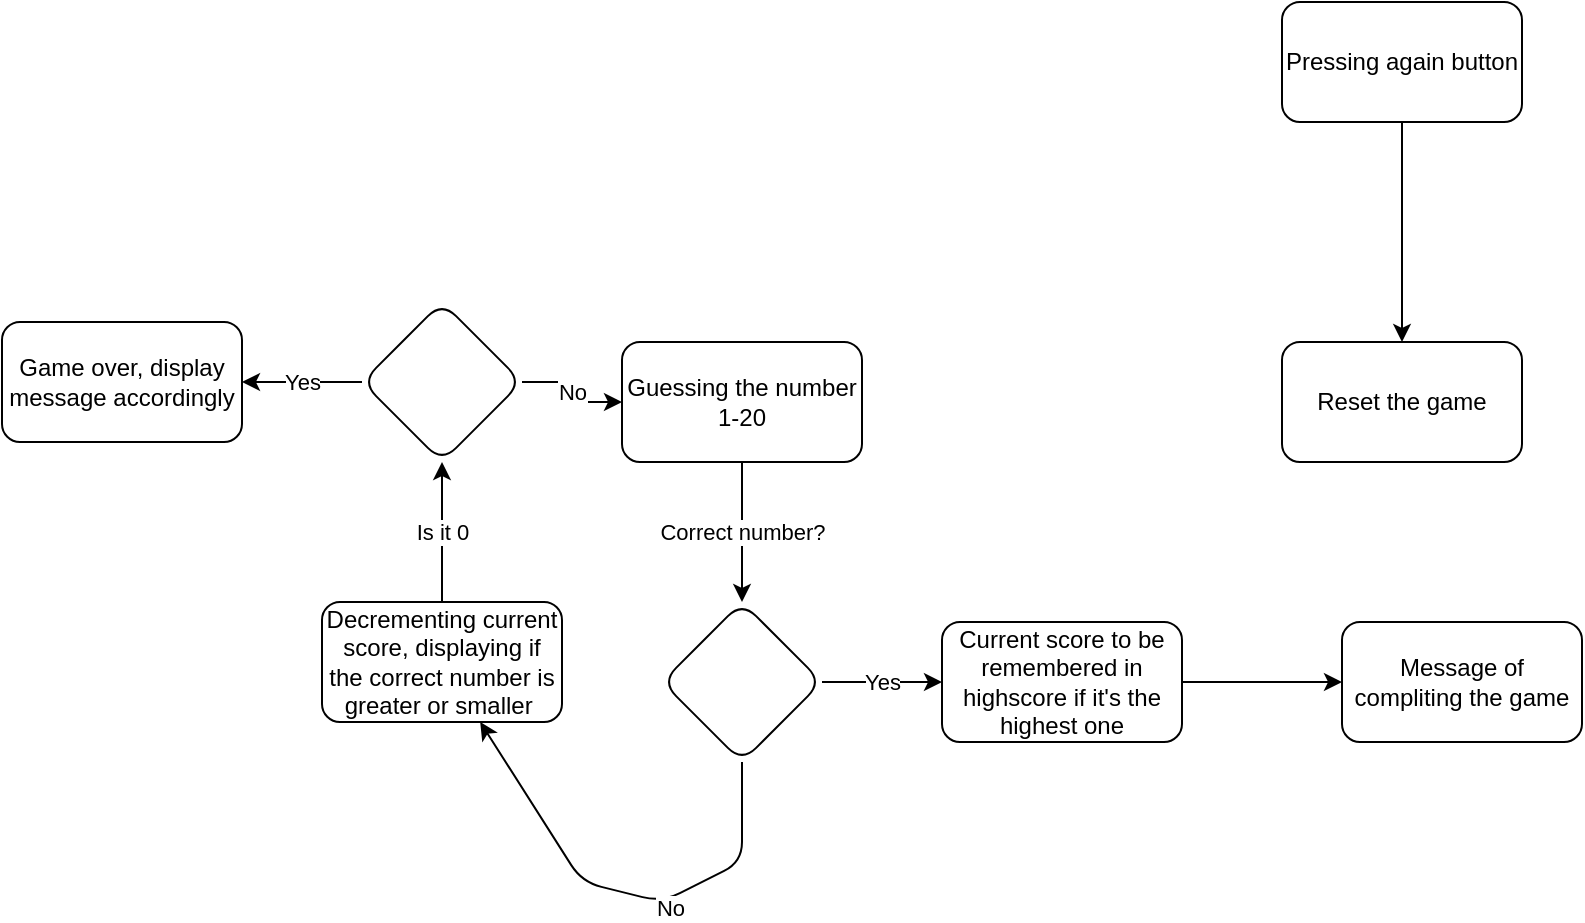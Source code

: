 <mxfile version="14.6.13" type="device"><diagram id="C5RBs43oDa-KdzZeNtuy" name="Page-1"><mxGraphModel dx="1597" dy="1761" grid="1" gridSize="10" guides="1" tooltips="1" connect="1" arrows="1" fold="1" page="1" pageScale="1" pageWidth="827" pageHeight="1169" math="0" shadow="0"><root><mxCell id="WIyWlLk6GJQsqaUBKTNV-0"/><mxCell id="WIyWlLk6GJQsqaUBKTNV-1" parent="WIyWlLk6GJQsqaUBKTNV-0"/><mxCell id="Itr2VsBrTxSL49cmwnBI-3" value="Correct number?" style="edgeStyle=orthogonalEdgeStyle;rounded=0;orthogonalLoop=1;jettySize=auto;html=1;" edge="1" parent="WIyWlLk6GJQsqaUBKTNV-1" source="Itr2VsBrTxSL49cmwnBI-0" target="Itr2VsBrTxSL49cmwnBI-2"><mxGeometry relative="1" as="geometry"/></mxCell><mxCell id="Itr2VsBrTxSL49cmwnBI-0" value="Guessing the number 1-20" style="rounded=1;whiteSpace=wrap;html=1;" vertex="1" parent="WIyWlLk6GJQsqaUBKTNV-1"><mxGeometry x="70" y="120" width="120" height="60" as="geometry"/></mxCell><mxCell id="Itr2VsBrTxSL49cmwnBI-5" value="Yes" style="edgeStyle=orthogonalEdgeStyle;rounded=0;orthogonalLoop=1;jettySize=auto;html=1;" edge="1" parent="WIyWlLk6GJQsqaUBKTNV-1" source="Itr2VsBrTxSL49cmwnBI-2" target="Itr2VsBrTxSL49cmwnBI-4"><mxGeometry relative="1" as="geometry"/></mxCell><mxCell id="Itr2VsBrTxSL49cmwnBI-2" value="" style="rhombus;whiteSpace=wrap;html=1;rounded=1;" vertex="1" parent="WIyWlLk6GJQsqaUBKTNV-1"><mxGeometry x="90" y="250" width="80" height="80" as="geometry"/></mxCell><mxCell id="Itr2VsBrTxSL49cmwnBI-7" value="" style="edgeStyle=orthogonalEdgeStyle;rounded=0;orthogonalLoop=1;jettySize=auto;html=1;" edge="1" parent="WIyWlLk6GJQsqaUBKTNV-1" source="Itr2VsBrTxSL49cmwnBI-4" target="Itr2VsBrTxSL49cmwnBI-6"><mxGeometry relative="1" as="geometry"/></mxCell><mxCell id="Itr2VsBrTxSL49cmwnBI-4" value="Current score to be remembered in highscore if it's the highest one" style="rounded=1;whiteSpace=wrap;html=1;" vertex="1" parent="WIyWlLk6GJQsqaUBKTNV-1"><mxGeometry x="230" y="260" width="120" height="60" as="geometry"/></mxCell><mxCell id="Itr2VsBrTxSL49cmwnBI-6" value="Message of compliting the game" style="whiteSpace=wrap;html=1;rounded=1;" vertex="1" parent="WIyWlLk6GJQsqaUBKTNV-1"><mxGeometry x="430" y="260" width="120" height="60" as="geometry"/></mxCell><mxCell id="Itr2VsBrTxSL49cmwnBI-8" value="" style="endArrow=classic;html=1;" edge="1" parent="WIyWlLk6GJQsqaUBKTNV-1" source="Itr2VsBrTxSL49cmwnBI-2" target="Itr2VsBrTxSL49cmwnBI-10"><mxGeometry width="50" height="50" relative="1" as="geometry"><mxPoint x="130" y="380" as="sourcePoint"/><mxPoint x="30" y="330" as="targetPoint"/><Array as="points"><mxPoint x="130" y="380"/><mxPoint x="90" y="400"/><mxPoint x="50" y="390"/></Array></mxGeometry></mxCell><mxCell id="Itr2VsBrTxSL49cmwnBI-9" value="No" style="edgeLabel;html=1;align=center;verticalAlign=middle;resizable=0;points=[];" vertex="1" connectable="0" parent="Itr2VsBrTxSL49cmwnBI-8"><mxGeometry x="-0.198" y="4" relative="1" as="geometry"><mxPoint as="offset"/></mxGeometry></mxCell><mxCell id="Itr2VsBrTxSL49cmwnBI-12" value="Is it 0" style="edgeStyle=orthogonalEdgeStyle;rounded=0;orthogonalLoop=1;jettySize=auto;html=1;" edge="1" parent="WIyWlLk6GJQsqaUBKTNV-1" source="Itr2VsBrTxSL49cmwnBI-10" target="Itr2VsBrTxSL49cmwnBI-11"><mxGeometry relative="1" as="geometry"/></mxCell><mxCell id="Itr2VsBrTxSL49cmwnBI-10" value="Decrementing current score, displaying if the correct number is greater or smaller&amp;nbsp;" style="rounded=1;whiteSpace=wrap;html=1;" vertex="1" parent="WIyWlLk6GJQsqaUBKTNV-1"><mxGeometry x="-80" y="250" width="120" height="60" as="geometry"/></mxCell><mxCell id="Itr2VsBrTxSL49cmwnBI-14" value="Yes" style="edgeStyle=orthogonalEdgeStyle;rounded=0;orthogonalLoop=1;jettySize=auto;html=1;" edge="1" parent="WIyWlLk6GJQsqaUBKTNV-1" source="Itr2VsBrTxSL49cmwnBI-11" target="Itr2VsBrTxSL49cmwnBI-13"><mxGeometry relative="1" as="geometry"/></mxCell><mxCell id="Itr2VsBrTxSL49cmwnBI-15" value="No" style="edgeStyle=orthogonalEdgeStyle;rounded=0;orthogonalLoop=1;jettySize=auto;html=1;" edge="1" parent="WIyWlLk6GJQsqaUBKTNV-1" source="Itr2VsBrTxSL49cmwnBI-11" target="Itr2VsBrTxSL49cmwnBI-0"><mxGeometry relative="1" as="geometry"/></mxCell><mxCell id="Itr2VsBrTxSL49cmwnBI-11" value="" style="rhombus;whiteSpace=wrap;html=1;rounded=1;" vertex="1" parent="WIyWlLk6GJQsqaUBKTNV-1"><mxGeometry x="-60" y="100" width="80" height="80" as="geometry"/></mxCell><mxCell id="Itr2VsBrTxSL49cmwnBI-13" value="Game over, display message accordingly" style="rounded=1;whiteSpace=wrap;html=1;" vertex="1" parent="WIyWlLk6GJQsqaUBKTNV-1"><mxGeometry x="-240" y="110" width="120" height="60" as="geometry"/></mxCell><mxCell id="Itr2VsBrTxSL49cmwnBI-19" value="" style="edgeStyle=orthogonalEdgeStyle;rounded=0;orthogonalLoop=1;jettySize=auto;html=1;" edge="1" parent="WIyWlLk6GJQsqaUBKTNV-1" source="Itr2VsBrTxSL49cmwnBI-16" target="Itr2VsBrTxSL49cmwnBI-17"><mxGeometry relative="1" as="geometry"/></mxCell><mxCell id="Itr2VsBrTxSL49cmwnBI-16" value="Pressing again button" style="rounded=1;whiteSpace=wrap;html=1;" vertex="1" parent="WIyWlLk6GJQsqaUBKTNV-1"><mxGeometry x="400" y="-50" width="120" height="60" as="geometry"/></mxCell><mxCell id="Itr2VsBrTxSL49cmwnBI-17" value="Reset the game" style="rounded=1;whiteSpace=wrap;html=1;" vertex="1" parent="WIyWlLk6GJQsqaUBKTNV-1"><mxGeometry x="400" y="120" width="120" height="60" as="geometry"/></mxCell></root></mxGraphModel></diagram></mxfile>